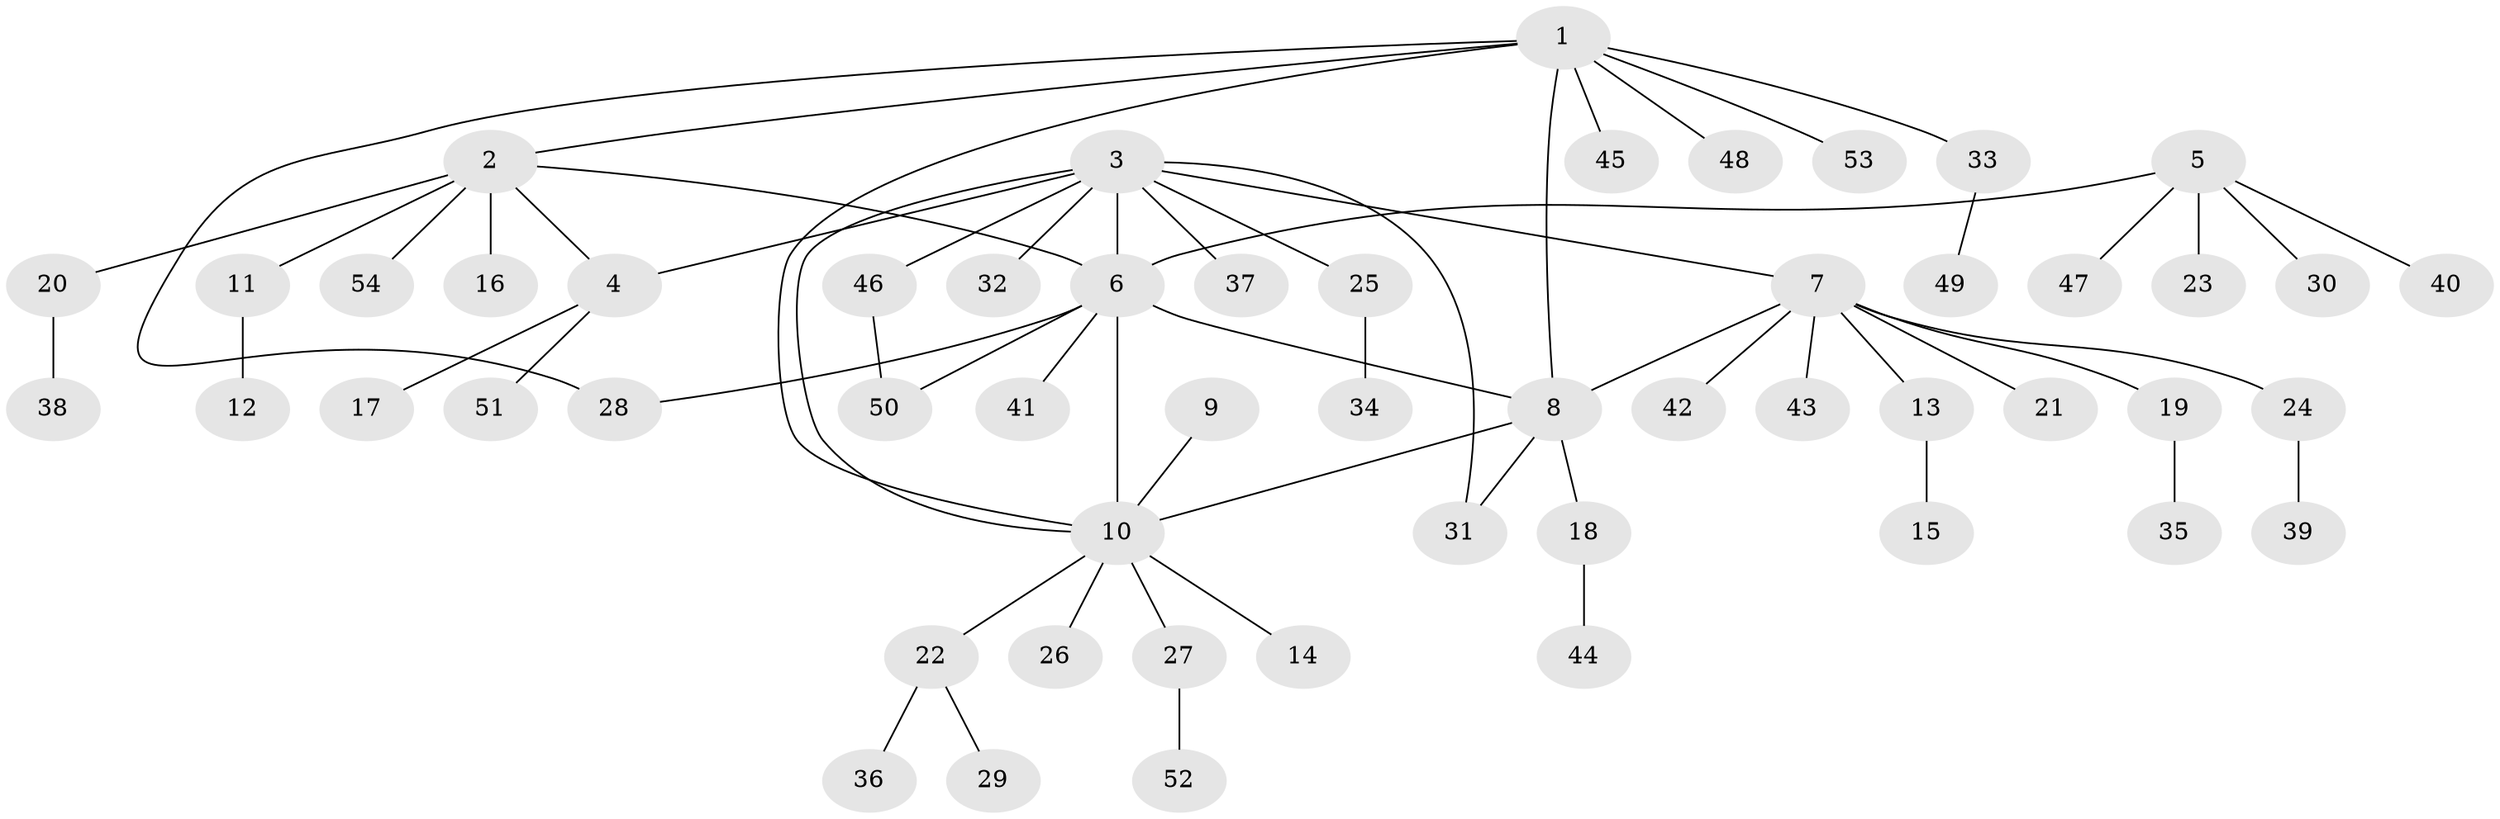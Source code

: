 // Generated by graph-tools (version 1.1) at 2025/16/03/09/25 04:16:06]
// undirected, 54 vertices, 62 edges
graph export_dot {
graph [start="1"]
  node [color=gray90,style=filled];
  1;
  2;
  3;
  4;
  5;
  6;
  7;
  8;
  9;
  10;
  11;
  12;
  13;
  14;
  15;
  16;
  17;
  18;
  19;
  20;
  21;
  22;
  23;
  24;
  25;
  26;
  27;
  28;
  29;
  30;
  31;
  32;
  33;
  34;
  35;
  36;
  37;
  38;
  39;
  40;
  41;
  42;
  43;
  44;
  45;
  46;
  47;
  48;
  49;
  50;
  51;
  52;
  53;
  54;
  1 -- 2;
  1 -- 8;
  1 -- 10;
  1 -- 28;
  1 -- 33;
  1 -- 45;
  1 -- 48;
  1 -- 53;
  2 -- 4;
  2 -- 6;
  2 -- 11;
  2 -- 16;
  2 -- 20;
  2 -- 54;
  3 -- 4;
  3 -- 6;
  3 -- 7;
  3 -- 10;
  3 -- 25;
  3 -- 31;
  3 -- 32;
  3 -- 37;
  3 -- 46;
  4 -- 17;
  4 -- 51;
  5 -- 6;
  5 -- 23;
  5 -- 30;
  5 -- 40;
  5 -- 47;
  6 -- 8;
  6 -- 10;
  6 -- 28;
  6 -- 41;
  6 -- 50;
  7 -- 8;
  7 -- 13;
  7 -- 19;
  7 -- 21;
  7 -- 24;
  7 -- 42;
  7 -- 43;
  8 -- 10;
  8 -- 18;
  8 -- 31;
  9 -- 10;
  10 -- 14;
  10 -- 22;
  10 -- 26;
  10 -- 27;
  11 -- 12;
  13 -- 15;
  18 -- 44;
  19 -- 35;
  20 -- 38;
  22 -- 29;
  22 -- 36;
  24 -- 39;
  25 -- 34;
  27 -- 52;
  33 -- 49;
  46 -- 50;
}
